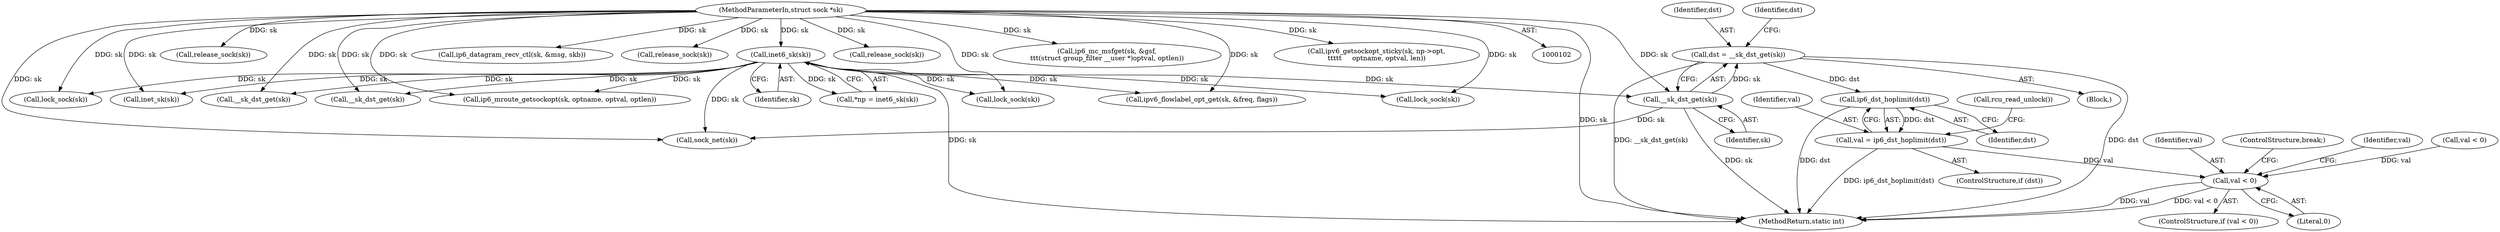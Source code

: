 digraph "0_linux_45f6fad84cc305103b28d73482b344d7f5b76f39_10@pointer" {
"1000805" [label="(Call,ip6_dst_hoplimit(dst))"];
"1000797" [label="(Call,dst = __sk_dst_get(sk))"];
"1000799" [label="(Call,__sk_dst_get(sk))"];
"1000113" [label="(Call,inet6_sk(sk))"];
"1000103" [label="(MethodParameterIn,struct sock *sk)"];
"1000803" [label="(Call,val = ip6_dst_hoplimit(dst))"];
"1000809" [label="(Call,val < 0)"];
"1000817" [label="(Call,sock_net(sk))"];
"1000813" [label="(Identifier,val)"];
"1000583" [label="(Call,lock_sock(sk))"];
"1000114" [label="(Identifier,sk)"];
"1000757" [label="(Call,inet_sk(sk))"];
"1000113" [label="(Call,inet6_sk(sk))"];
"1000809" [label="(Call,val < 0)"];
"1000792" [label="(Call,val < 0)"];
"1000807" [label="(Call,rcu_read_unlock())"];
"1000798" [label="(Identifier,dst)"];
"1000803" [label="(Call,val = ip6_dst_hoplimit(dst))"];
"1000802" [label="(Identifier,dst)"];
"1000111" [label="(Call,*np = inet6_sk(sk))"];
"1000797" [label="(Call,dst = __sk_dst_get(sk))"];
"1000795" [label="(Block,)"];
"1000810" [label="(Identifier,val)"];
"1000808" [label="(ControlStructure,if (val < 0))"];
"1000595" [label="(Call,release_sock(sk))"];
"1000799" [label="(Call,__sk_dst_get(sk))"];
"1000103" [label="(MethodParameterIn,struct sock *sk)"];
"1000804" [label="(Identifier,val)"];
"1000716" [label="(Call,__sk_dst_get(sk))"];
"1001032" [label="(MethodReturn,static int)"];
"1000806" [label="(Identifier,dst)"];
"1000822" [label="(ControlStructure,break;)"];
"1000489" [label="(Call,__sk_dst_get(sk))"];
"1000259" [label="(Call,ip6_datagram_recv_ctl(sk, &msg, skb))"];
"1000264" [label="(Call,release_sock(sk))"];
"1000801" [label="(ControlStructure,if (dst))"];
"1000811" [label="(Literal,0)"];
"1000121" [label="(Call,ip6_mroute_getsockopt(sk, optname, optval, optlen))"];
"1000218" [label="(Call,release_sock(sk))"];
"1000250" [label="(Call,lock_sock(sk))"];
"1000210" [label="(Call,ip6_mc_msfget(sk, &gsf,\n\t\t\t(struct group_filter __user *)optval, optlen))"];
"1000918" [label="(Call,ipv6_flowlabel_opt_get(sk, &freq, flags))"];
"1000587" [label="(Call,ipv6_getsockopt_sticky(sk, np->opt,\n\t\t\t\t\t     optname, optval, len))"];
"1000805" [label="(Call,ip6_dst_hoplimit(dst))"];
"1000800" [label="(Identifier,sk)"];
"1000206" [label="(Call,lock_sock(sk))"];
"1000805" -> "1000803"  [label="AST: "];
"1000805" -> "1000806"  [label="CFG: "];
"1000806" -> "1000805"  [label="AST: "];
"1000803" -> "1000805"  [label="CFG: "];
"1000805" -> "1001032"  [label="DDG: dst"];
"1000805" -> "1000803"  [label="DDG: dst"];
"1000797" -> "1000805"  [label="DDG: dst"];
"1000797" -> "1000795"  [label="AST: "];
"1000797" -> "1000799"  [label="CFG: "];
"1000798" -> "1000797"  [label="AST: "];
"1000799" -> "1000797"  [label="AST: "];
"1000802" -> "1000797"  [label="CFG: "];
"1000797" -> "1001032"  [label="DDG: __sk_dst_get(sk)"];
"1000797" -> "1001032"  [label="DDG: dst"];
"1000799" -> "1000797"  [label="DDG: sk"];
"1000799" -> "1000800"  [label="CFG: "];
"1000800" -> "1000799"  [label="AST: "];
"1000799" -> "1001032"  [label="DDG: sk"];
"1000113" -> "1000799"  [label="DDG: sk"];
"1000103" -> "1000799"  [label="DDG: sk"];
"1000799" -> "1000817"  [label="DDG: sk"];
"1000113" -> "1000111"  [label="AST: "];
"1000113" -> "1000114"  [label="CFG: "];
"1000114" -> "1000113"  [label="AST: "];
"1000111" -> "1000113"  [label="CFG: "];
"1000113" -> "1001032"  [label="DDG: sk"];
"1000113" -> "1000111"  [label="DDG: sk"];
"1000103" -> "1000113"  [label="DDG: sk"];
"1000113" -> "1000121"  [label="DDG: sk"];
"1000113" -> "1000206"  [label="DDG: sk"];
"1000113" -> "1000250"  [label="DDG: sk"];
"1000113" -> "1000489"  [label="DDG: sk"];
"1000113" -> "1000583"  [label="DDG: sk"];
"1000113" -> "1000716"  [label="DDG: sk"];
"1000113" -> "1000757"  [label="DDG: sk"];
"1000113" -> "1000817"  [label="DDG: sk"];
"1000113" -> "1000918"  [label="DDG: sk"];
"1000103" -> "1000102"  [label="AST: "];
"1000103" -> "1001032"  [label="DDG: sk"];
"1000103" -> "1000121"  [label="DDG: sk"];
"1000103" -> "1000206"  [label="DDG: sk"];
"1000103" -> "1000210"  [label="DDG: sk"];
"1000103" -> "1000218"  [label="DDG: sk"];
"1000103" -> "1000250"  [label="DDG: sk"];
"1000103" -> "1000259"  [label="DDG: sk"];
"1000103" -> "1000264"  [label="DDG: sk"];
"1000103" -> "1000489"  [label="DDG: sk"];
"1000103" -> "1000583"  [label="DDG: sk"];
"1000103" -> "1000587"  [label="DDG: sk"];
"1000103" -> "1000595"  [label="DDG: sk"];
"1000103" -> "1000716"  [label="DDG: sk"];
"1000103" -> "1000757"  [label="DDG: sk"];
"1000103" -> "1000817"  [label="DDG: sk"];
"1000103" -> "1000918"  [label="DDG: sk"];
"1000803" -> "1000801"  [label="AST: "];
"1000804" -> "1000803"  [label="AST: "];
"1000807" -> "1000803"  [label="CFG: "];
"1000803" -> "1001032"  [label="DDG: ip6_dst_hoplimit(dst)"];
"1000803" -> "1000809"  [label="DDG: val"];
"1000809" -> "1000808"  [label="AST: "];
"1000809" -> "1000811"  [label="CFG: "];
"1000810" -> "1000809"  [label="AST: "];
"1000811" -> "1000809"  [label="AST: "];
"1000813" -> "1000809"  [label="CFG: "];
"1000822" -> "1000809"  [label="CFG: "];
"1000809" -> "1001032"  [label="DDG: val"];
"1000809" -> "1001032"  [label="DDG: val < 0"];
"1000792" -> "1000809"  [label="DDG: val"];
}
